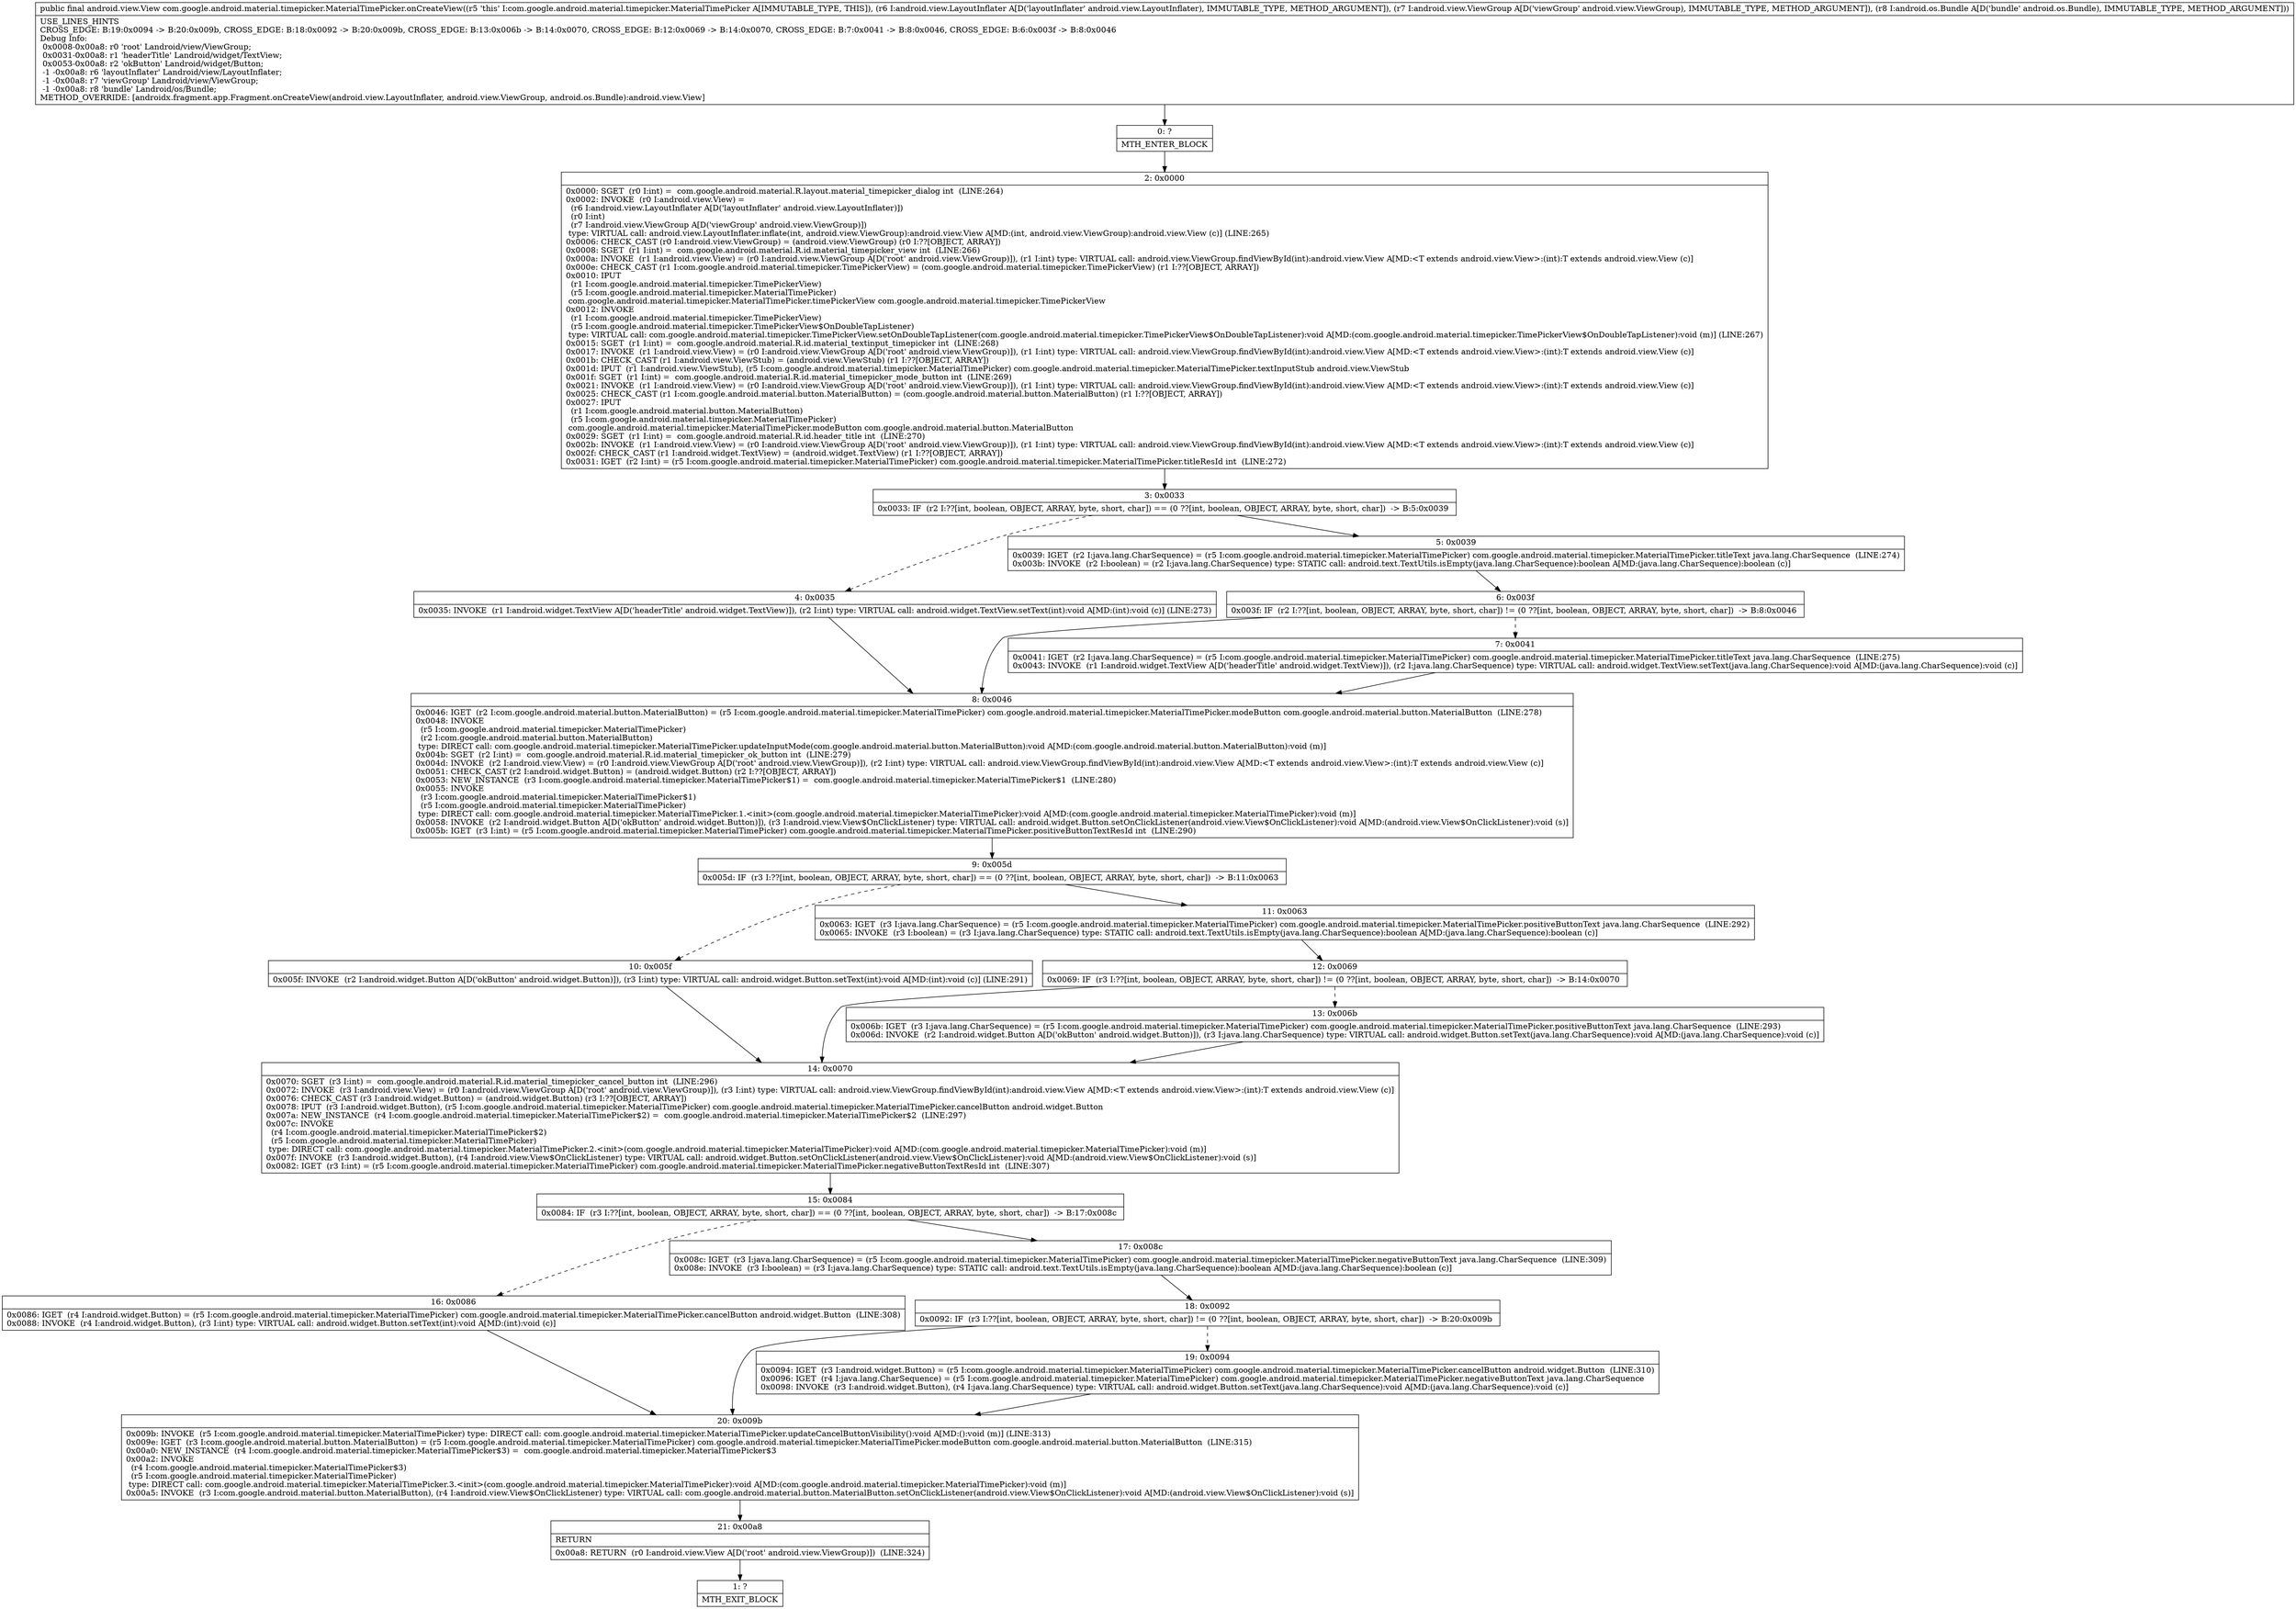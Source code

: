 digraph "CFG forcom.google.android.material.timepicker.MaterialTimePicker.onCreateView(Landroid\/view\/LayoutInflater;Landroid\/view\/ViewGroup;Landroid\/os\/Bundle;)Landroid\/view\/View;" {
Node_0 [shape=record,label="{0\:\ ?|MTH_ENTER_BLOCK\l}"];
Node_2 [shape=record,label="{2\:\ 0x0000|0x0000: SGET  (r0 I:int) =  com.google.android.material.R.layout.material_timepicker_dialog int  (LINE:264)\l0x0002: INVOKE  (r0 I:android.view.View) = \l  (r6 I:android.view.LayoutInflater A[D('layoutInflater' android.view.LayoutInflater)])\l  (r0 I:int)\l  (r7 I:android.view.ViewGroup A[D('viewGroup' android.view.ViewGroup)])\l type: VIRTUAL call: android.view.LayoutInflater.inflate(int, android.view.ViewGroup):android.view.View A[MD:(int, android.view.ViewGroup):android.view.View (c)] (LINE:265)\l0x0006: CHECK_CAST (r0 I:android.view.ViewGroup) = (android.view.ViewGroup) (r0 I:??[OBJECT, ARRAY]) \l0x0008: SGET  (r1 I:int) =  com.google.android.material.R.id.material_timepicker_view int  (LINE:266)\l0x000a: INVOKE  (r1 I:android.view.View) = (r0 I:android.view.ViewGroup A[D('root' android.view.ViewGroup)]), (r1 I:int) type: VIRTUAL call: android.view.ViewGroup.findViewById(int):android.view.View A[MD:\<T extends android.view.View\>:(int):T extends android.view.View (c)]\l0x000e: CHECK_CAST (r1 I:com.google.android.material.timepicker.TimePickerView) = (com.google.android.material.timepicker.TimePickerView) (r1 I:??[OBJECT, ARRAY]) \l0x0010: IPUT  \l  (r1 I:com.google.android.material.timepicker.TimePickerView)\l  (r5 I:com.google.android.material.timepicker.MaterialTimePicker)\l com.google.android.material.timepicker.MaterialTimePicker.timePickerView com.google.android.material.timepicker.TimePickerView \l0x0012: INVOKE  \l  (r1 I:com.google.android.material.timepicker.TimePickerView)\l  (r5 I:com.google.android.material.timepicker.TimePickerView$OnDoubleTapListener)\l type: VIRTUAL call: com.google.android.material.timepicker.TimePickerView.setOnDoubleTapListener(com.google.android.material.timepicker.TimePickerView$OnDoubleTapListener):void A[MD:(com.google.android.material.timepicker.TimePickerView$OnDoubleTapListener):void (m)] (LINE:267)\l0x0015: SGET  (r1 I:int) =  com.google.android.material.R.id.material_textinput_timepicker int  (LINE:268)\l0x0017: INVOKE  (r1 I:android.view.View) = (r0 I:android.view.ViewGroup A[D('root' android.view.ViewGroup)]), (r1 I:int) type: VIRTUAL call: android.view.ViewGroup.findViewById(int):android.view.View A[MD:\<T extends android.view.View\>:(int):T extends android.view.View (c)]\l0x001b: CHECK_CAST (r1 I:android.view.ViewStub) = (android.view.ViewStub) (r1 I:??[OBJECT, ARRAY]) \l0x001d: IPUT  (r1 I:android.view.ViewStub), (r5 I:com.google.android.material.timepicker.MaterialTimePicker) com.google.android.material.timepicker.MaterialTimePicker.textInputStub android.view.ViewStub \l0x001f: SGET  (r1 I:int) =  com.google.android.material.R.id.material_timepicker_mode_button int  (LINE:269)\l0x0021: INVOKE  (r1 I:android.view.View) = (r0 I:android.view.ViewGroup A[D('root' android.view.ViewGroup)]), (r1 I:int) type: VIRTUAL call: android.view.ViewGroup.findViewById(int):android.view.View A[MD:\<T extends android.view.View\>:(int):T extends android.view.View (c)]\l0x0025: CHECK_CAST (r1 I:com.google.android.material.button.MaterialButton) = (com.google.android.material.button.MaterialButton) (r1 I:??[OBJECT, ARRAY]) \l0x0027: IPUT  \l  (r1 I:com.google.android.material.button.MaterialButton)\l  (r5 I:com.google.android.material.timepicker.MaterialTimePicker)\l com.google.android.material.timepicker.MaterialTimePicker.modeButton com.google.android.material.button.MaterialButton \l0x0029: SGET  (r1 I:int) =  com.google.android.material.R.id.header_title int  (LINE:270)\l0x002b: INVOKE  (r1 I:android.view.View) = (r0 I:android.view.ViewGroup A[D('root' android.view.ViewGroup)]), (r1 I:int) type: VIRTUAL call: android.view.ViewGroup.findViewById(int):android.view.View A[MD:\<T extends android.view.View\>:(int):T extends android.view.View (c)]\l0x002f: CHECK_CAST (r1 I:android.widget.TextView) = (android.widget.TextView) (r1 I:??[OBJECT, ARRAY]) \l0x0031: IGET  (r2 I:int) = (r5 I:com.google.android.material.timepicker.MaterialTimePicker) com.google.android.material.timepicker.MaterialTimePicker.titleResId int  (LINE:272)\l}"];
Node_3 [shape=record,label="{3\:\ 0x0033|0x0033: IF  (r2 I:??[int, boolean, OBJECT, ARRAY, byte, short, char]) == (0 ??[int, boolean, OBJECT, ARRAY, byte, short, char])  \-\> B:5:0x0039 \l}"];
Node_4 [shape=record,label="{4\:\ 0x0035|0x0035: INVOKE  (r1 I:android.widget.TextView A[D('headerTitle' android.widget.TextView)]), (r2 I:int) type: VIRTUAL call: android.widget.TextView.setText(int):void A[MD:(int):void (c)] (LINE:273)\l}"];
Node_8 [shape=record,label="{8\:\ 0x0046|0x0046: IGET  (r2 I:com.google.android.material.button.MaterialButton) = (r5 I:com.google.android.material.timepicker.MaterialTimePicker) com.google.android.material.timepicker.MaterialTimePicker.modeButton com.google.android.material.button.MaterialButton  (LINE:278)\l0x0048: INVOKE  \l  (r5 I:com.google.android.material.timepicker.MaterialTimePicker)\l  (r2 I:com.google.android.material.button.MaterialButton)\l type: DIRECT call: com.google.android.material.timepicker.MaterialTimePicker.updateInputMode(com.google.android.material.button.MaterialButton):void A[MD:(com.google.android.material.button.MaterialButton):void (m)]\l0x004b: SGET  (r2 I:int) =  com.google.android.material.R.id.material_timepicker_ok_button int  (LINE:279)\l0x004d: INVOKE  (r2 I:android.view.View) = (r0 I:android.view.ViewGroup A[D('root' android.view.ViewGroup)]), (r2 I:int) type: VIRTUAL call: android.view.ViewGroup.findViewById(int):android.view.View A[MD:\<T extends android.view.View\>:(int):T extends android.view.View (c)]\l0x0051: CHECK_CAST (r2 I:android.widget.Button) = (android.widget.Button) (r2 I:??[OBJECT, ARRAY]) \l0x0053: NEW_INSTANCE  (r3 I:com.google.android.material.timepicker.MaterialTimePicker$1) =  com.google.android.material.timepicker.MaterialTimePicker$1  (LINE:280)\l0x0055: INVOKE  \l  (r3 I:com.google.android.material.timepicker.MaterialTimePicker$1)\l  (r5 I:com.google.android.material.timepicker.MaterialTimePicker)\l type: DIRECT call: com.google.android.material.timepicker.MaterialTimePicker.1.\<init\>(com.google.android.material.timepicker.MaterialTimePicker):void A[MD:(com.google.android.material.timepicker.MaterialTimePicker):void (m)]\l0x0058: INVOKE  (r2 I:android.widget.Button A[D('okButton' android.widget.Button)]), (r3 I:android.view.View$OnClickListener) type: VIRTUAL call: android.widget.Button.setOnClickListener(android.view.View$OnClickListener):void A[MD:(android.view.View$OnClickListener):void (s)]\l0x005b: IGET  (r3 I:int) = (r5 I:com.google.android.material.timepicker.MaterialTimePicker) com.google.android.material.timepicker.MaterialTimePicker.positiveButtonTextResId int  (LINE:290)\l}"];
Node_9 [shape=record,label="{9\:\ 0x005d|0x005d: IF  (r3 I:??[int, boolean, OBJECT, ARRAY, byte, short, char]) == (0 ??[int, boolean, OBJECT, ARRAY, byte, short, char])  \-\> B:11:0x0063 \l}"];
Node_10 [shape=record,label="{10\:\ 0x005f|0x005f: INVOKE  (r2 I:android.widget.Button A[D('okButton' android.widget.Button)]), (r3 I:int) type: VIRTUAL call: android.widget.Button.setText(int):void A[MD:(int):void (c)] (LINE:291)\l}"];
Node_14 [shape=record,label="{14\:\ 0x0070|0x0070: SGET  (r3 I:int) =  com.google.android.material.R.id.material_timepicker_cancel_button int  (LINE:296)\l0x0072: INVOKE  (r3 I:android.view.View) = (r0 I:android.view.ViewGroup A[D('root' android.view.ViewGroup)]), (r3 I:int) type: VIRTUAL call: android.view.ViewGroup.findViewById(int):android.view.View A[MD:\<T extends android.view.View\>:(int):T extends android.view.View (c)]\l0x0076: CHECK_CAST (r3 I:android.widget.Button) = (android.widget.Button) (r3 I:??[OBJECT, ARRAY]) \l0x0078: IPUT  (r3 I:android.widget.Button), (r5 I:com.google.android.material.timepicker.MaterialTimePicker) com.google.android.material.timepicker.MaterialTimePicker.cancelButton android.widget.Button \l0x007a: NEW_INSTANCE  (r4 I:com.google.android.material.timepicker.MaterialTimePicker$2) =  com.google.android.material.timepicker.MaterialTimePicker$2  (LINE:297)\l0x007c: INVOKE  \l  (r4 I:com.google.android.material.timepicker.MaterialTimePicker$2)\l  (r5 I:com.google.android.material.timepicker.MaterialTimePicker)\l type: DIRECT call: com.google.android.material.timepicker.MaterialTimePicker.2.\<init\>(com.google.android.material.timepicker.MaterialTimePicker):void A[MD:(com.google.android.material.timepicker.MaterialTimePicker):void (m)]\l0x007f: INVOKE  (r3 I:android.widget.Button), (r4 I:android.view.View$OnClickListener) type: VIRTUAL call: android.widget.Button.setOnClickListener(android.view.View$OnClickListener):void A[MD:(android.view.View$OnClickListener):void (s)]\l0x0082: IGET  (r3 I:int) = (r5 I:com.google.android.material.timepicker.MaterialTimePicker) com.google.android.material.timepicker.MaterialTimePicker.negativeButtonTextResId int  (LINE:307)\l}"];
Node_15 [shape=record,label="{15\:\ 0x0084|0x0084: IF  (r3 I:??[int, boolean, OBJECT, ARRAY, byte, short, char]) == (0 ??[int, boolean, OBJECT, ARRAY, byte, short, char])  \-\> B:17:0x008c \l}"];
Node_16 [shape=record,label="{16\:\ 0x0086|0x0086: IGET  (r4 I:android.widget.Button) = (r5 I:com.google.android.material.timepicker.MaterialTimePicker) com.google.android.material.timepicker.MaterialTimePicker.cancelButton android.widget.Button  (LINE:308)\l0x0088: INVOKE  (r4 I:android.widget.Button), (r3 I:int) type: VIRTUAL call: android.widget.Button.setText(int):void A[MD:(int):void (c)]\l}"];
Node_20 [shape=record,label="{20\:\ 0x009b|0x009b: INVOKE  (r5 I:com.google.android.material.timepicker.MaterialTimePicker) type: DIRECT call: com.google.android.material.timepicker.MaterialTimePicker.updateCancelButtonVisibility():void A[MD:():void (m)] (LINE:313)\l0x009e: IGET  (r3 I:com.google.android.material.button.MaterialButton) = (r5 I:com.google.android.material.timepicker.MaterialTimePicker) com.google.android.material.timepicker.MaterialTimePicker.modeButton com.google.android.material.button.MaterialButton  (LINE:315)\l0x00a0: NEW_INSTANCE  (r4 I:com.google.android.material.timepicker.MaterialTimePicker$3) =  com.google.android.material.timepicker.MaterialTimePicker$3 \l0x00a2: INVOKE  \l  (r4 I:com.google.android.material.timepicker.MaterialTimePicker$3)\l  (r5 I:com.google.android.material.timepicker.MaterialTimePicker)\l type: DIRECT call: com.google.android.material.timepicker.MaterialTimePicker.3.\<init\>(com.google.android.material.timepicker.MaterialTimePicker):void A[MD:(com.google.android.material.timepicker.MaterialTimePicker):void (m)]\l0x00a5: INVOKE  (r3 I:com.google.android.material.button.MaterialButton), (r4 I:android.view.View$OnClickListener) type: VIRTUAL call: com.google.android.material.button.MaterialButton.setOnClickListener(android.view.View$OnClickListener):void A[MD:(android.view.View$OnClickListener):void (s)]\l}"];
Node_21 [shape=record,label="{21\:\ 0x00a8|RETURN\l|0x00a8: RETURN  (r0 I:android.view.View A[D('root' android.view.ViewGroup)])  (LINE:324)\l}"];
Node_1 [shape=record,label="{1\:\ ?|MTH_EXIT_BLOCK\l}"];
Node_17 [shape=record,label="{17\:\ 0x008c|0x008c: IGET  (r3 I:java.lang.CharSequence) = (r5 I:com.google.android.material.timepicker.MaterialTimePicker) com.google.android.material.timepicker.MaterialTimePicker.negativeButtonText java.lang.CharSequence  (LINE:309)\l0x008e: INVOKE  (r3 I:boolean) = (r3 I:java.lang.CharSequence) type: STATIC call: android.text.TextUtils.isEmpty(java.lang.CharSequence):boolean A[MD:(java.lang.CharSequence):boolean (c)]\l}"];
Node_18 [shape=record,label="{18\:\ 0x0092|0x0092: IF  (r3 I:??[int, boolean, OBJECT, ARRAY, byte, short, char]) != (0 ??[int, boolean, OBJECT, ARRAY, byte, short, char])  \-\> B:20:0x009b \l}"];
Node_19 [shape=record,label="{19\:\ 0x0094|0x0094: IGET  (r3 I:android.widget.Button) = (r5 I:com.google.android.material.timepicker.MaterialTimePicker) com.google.android.material.timepicker.MaterialTimePicker.cancelButton android.widget.Button  (LINE:310)\l0x0096: IGET  (r4 I:java.lang.CharSequence) = (r5 I:com.google.android.material.timepicker.MaterialTimePicker) com.google.android.material.timepicker.MaterialTimePicker.negativeButtonText java.lang.CharSequence \l0x0098: INVOKE  (r3 I:android.widget.Button), (r4 I:java.lang.CharSequence) type: VIRTUAL call: android.widget.Button.setText(java.lang.CharSequence):void A[MD:(java.lang.CharSequence):void (c)]\l}"];
Node_11 [shape=record,label="{11\:\ 0x0063|0x0063: IGET  (r3 I:java.lang.CharSequence) = (r5 I:com.google.android.material.timepicker.MaterialTimePicker) com.google.android.material.timepicker.MaterialTimePicker.positiveButtonText java.lang.CharSequence  (LINE:292)\l0x0065: INVOKE  (r3 I:boolean) = (r3 I:java.lang.CharSequence) type: STATIC call: android.text.TextUtils.isEmpty(java.lang.CharSequence):boolean A[MD:(java.lang.CharSequence):boolean (c)]\l}"];
Node_12 [shape=record,label="{12\:\ 0x0069|0x0069: IF  (r3 I:??[int, boolean, OBJECT, ARRAY, byte, short, char]) != (0 ??[int, boolean, OBJECT, ARRAY, byte, short, char])  \-\> B:14:0x0070 \l}"];
Node_13 [shape=record,label="{13\:\ 0x006b|0x006b: IGET  (r3 I:java.lang.CharSequence) = (r5 I:com.google.android.material.timepicker.MaterialTimePicker) com.google.android.material.timepicker.MaterialTimePicker.positiveButtonText java.lang.CharSequence  (LINE:293)\l0x006d: INVOKE  (r2 I:android.widget.Button A[D('okButton' android.widget.Button)]), (r3 I:java.lang.CharSequence) type: VIRTUAL call: android.widget.Button.setText(java.lang.CharSequence):void A[MD:(java.lang.CharSequence):void (c)]\l}"];
Node_5 [shape=record,label="{5\:\ 0x0039|0x0039: IGET  (r2 I:java.lang.CharSequence) = (r5 I:com.google.android.material.timepicker.MaterialTimePicker) com.google.android.material.timepicker.MaterialTimePicker.titleText java.lang.CharSequence  (LINE:274)\l0x003b: INVOKE  (r2 I:boolean) = (r2 I:java.lang.CharSequence) type: STATIC call: android.text.TextUtils.isEmpty(java.lang.CharSequence):boolean A[MD:(java.lang.CharSequence):boolean (c)]\l}"];
Node_6 [shape=record,label="{6\:\ 0x003f|0x003f: IF  (r2 I:??[int, boolean, OBJECT, ARRAY, byte, short, char]) != (0 ??[int, boolean, OBJECT, ARRAY, byte, short, char])  \-\> B:8:0x0046 \l}"];
Node_7 [shape=record,label="{7\:\ 0x0041|0x0041: IGET  (r2 I:java.lang.CharSequence) = (r5 I:com.google.android.material.timepicker.MaterialTimePicker) com.google.android.material.timepicker.MaterialTimePicker.titleText java.lang.CharSequence  (LINE:275)\l0x0043: INVOKE  (r1 I:android.widget.TextView A[D('headerTitle' android.widget.TextView)]), (r2 I:java.lang.CharSequence) type: VIRTUAL call: android.widget.TextView.setText(java.lang.CharSequence):void A[MD:(java.lang.CharSequence):void (c)]\l}"];
MethodNode[shape=record,label="{public final android.view.View com.google.android.material.timepicker.MaterialTimePicker.onCreateView((r5 'this' I:com.google.android.material.timepicker.MaterialTimePicker A[IMMUTABLE_TYPE, THIS]), (r6 I:android.view.LayoutInflater A[D('layoutInflater' android.view.LayoutInflater), IMMUTABLE_TYPE, METHOD_ARGUMENT]), (r7 I:android.view.ViewGroup A[D('viewGroup' android.view.ViewGroup), IMMUTABLE_TYPE, METHOD_ARGUMENT]), (r8 I:android.os.Bundle A[D('bundle' android.os.Bundle), IMMUTABLE_TYPE, METHOD_ARGUMENT]))  | USE_LINES_HINTS\lCROSS_EDGE: B:19:0x0094 \-\> B:20:0x009b, CROSS_EDGE: B:18:0x0092 \-\> B:20:0x009b, CROSS_EDGE: B:13:0x006b \-\> B:14:0x0070, CROSS_EDGE: B:12:0x0069 \-\> B:14:0x0070, CROSS_EDGE: B:7:0x0041 \-\> B:8:0x0046, CROSS_EDGE: B:6:0x003f \-\> B:8:0x0046\lDebug Info:\l  0x0008\-0x00a8: r0 'root' Landroid\/view\/ViewGroup;\l  0x0031\-0x00a8: r1 'headerTitle' Landroid\/widget\/TextView;\l  0x0053\-0x00a8: r2 'okButton' Landroid\/widget\/Button;\l  \-1 \-0x00a8: r6 'layoutInflater' Landroid\/view\/LayoutInflater;\l  \-1 \-0x00a8: r7 'viewGroup' Landroid\/view\/ViewGroup;\l  \-1 \-0x00a8: r8 'bundle' Landroid\/os\/Bundle;\lMETHOD_OVERRIDE: [androidx.fragment.app.Fragment.onCreateView(android.view.LayoutInflater, android.view.ViewGroup, android.os.Bundle):android.view.View]\l}"];
MethodNode -> Node_0;Node_0 -> Node_2;
Node_2 -> Node_3;
Node_3 -> Node_4[style=dashed];
Node_3 -> Node_5;
Node_4 -> Node_8;
Node_8 -> Node_9;
Node_9 -> Node_10[style=dashed];
Node_9 -> Node_11;
Node_10 -> Node_14;
Node_14 -> Node_15;
Node_15 -> Node_16[style=dashed];
Node_15 -> Node_17;
Node_16 -> Node_20;
Node_20 -> Node_21;
Node_21 -> Node_1;
Node_17 -> Node_18;
Node_18 -> Node_19[style=dashed];
Node_18 -> Node_20;
Node_19 -> Node_20;
Node_11 -> Node_12;
Node_12 -> Node_13[style=dashed];
Node_12 -> Node_14;
Node_13 -> Node_14;
Node_5 -> Node_6;
Node_6 -> Node_7[style=dashed];
Node_6 -> Node_8;
Node_7 -> Node_8;
}

